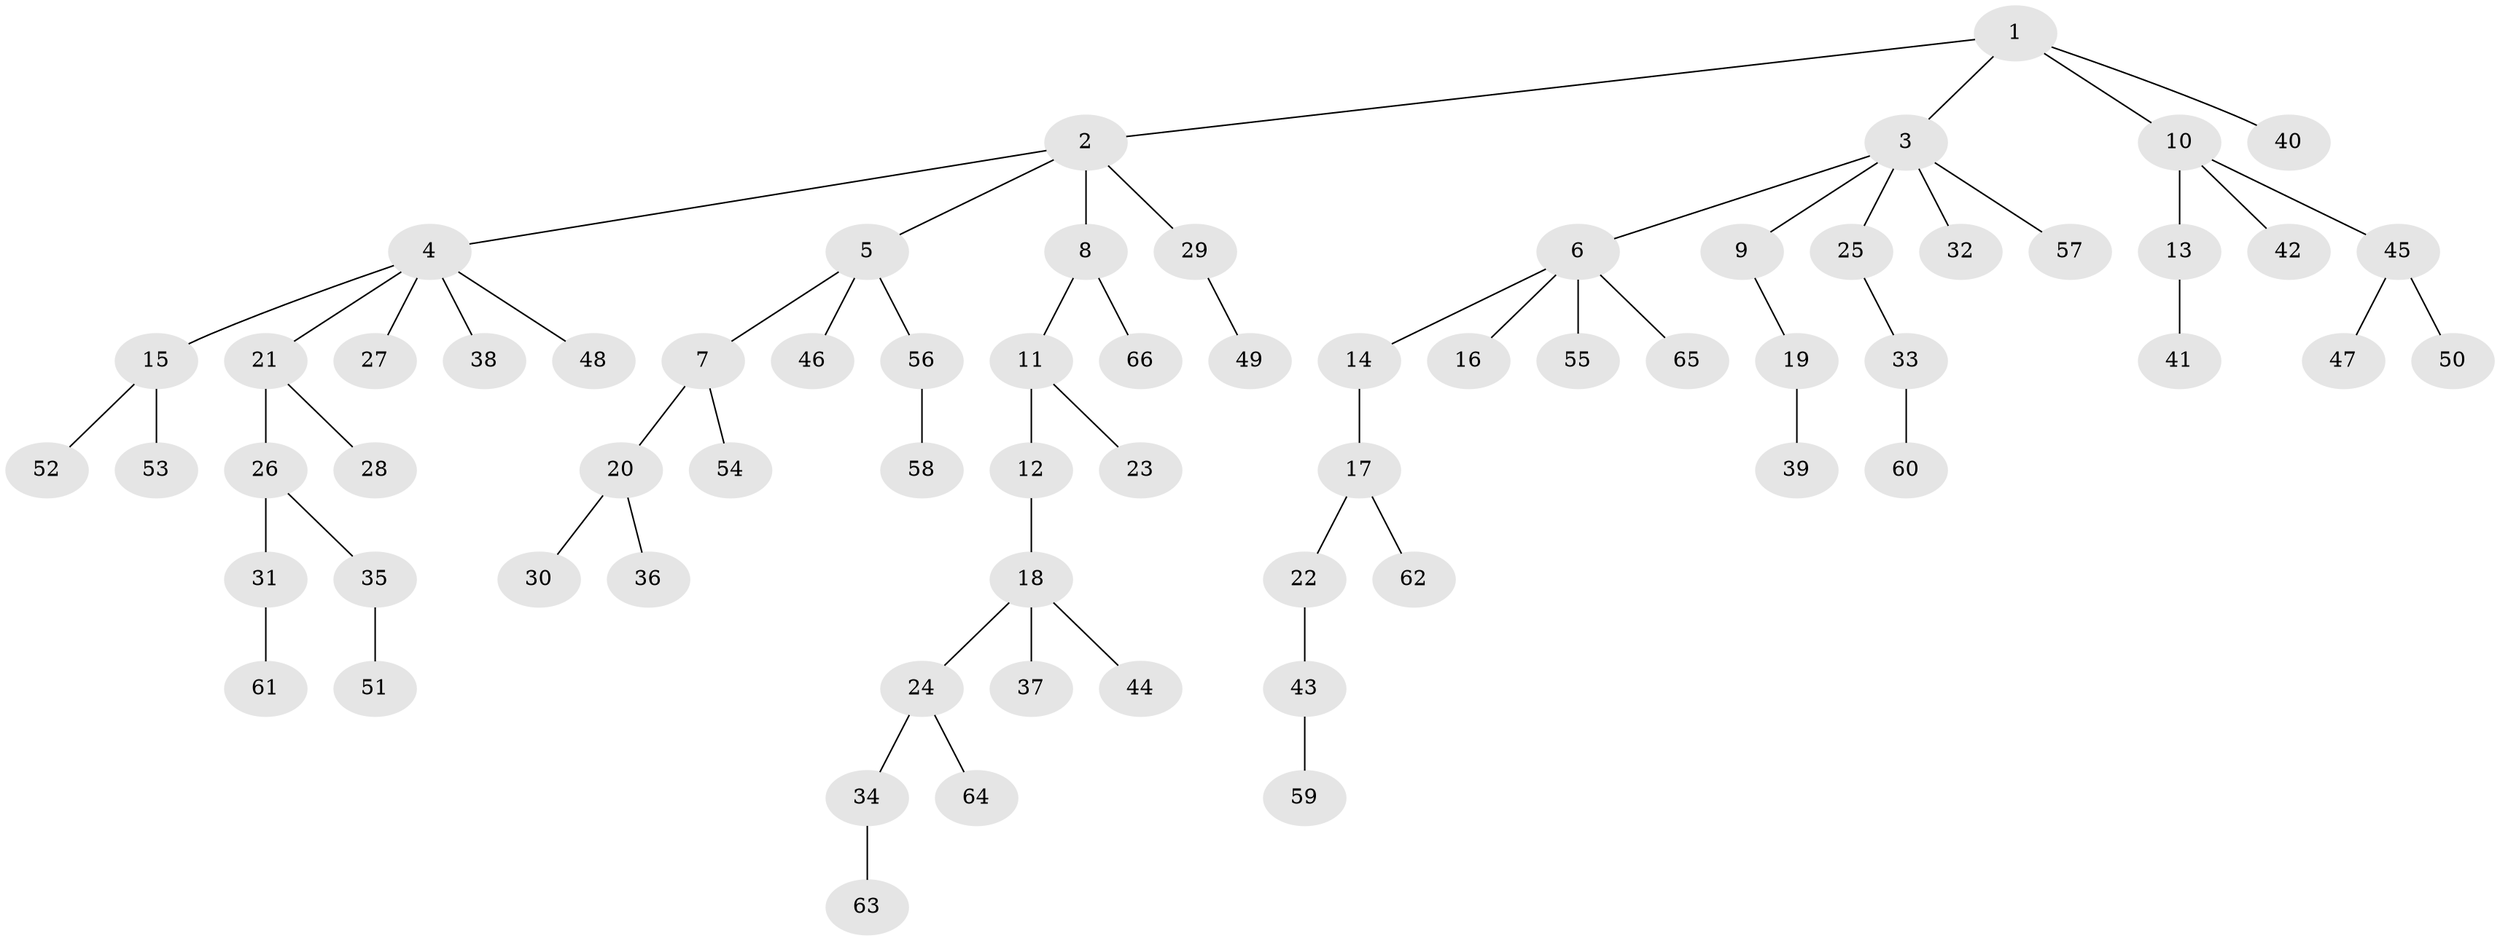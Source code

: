 // Generated by graph-tools (version 1.1) at 2025/11/02/27/25 16:11:25]
// undirected, 66 vertices, 65 edges
graph export_dot {
graph [start="1"]
  node [color=gray90,style=filled];
  1;
  2;
  3;
  4;
  5;
  6;
  7;
  8;
  9;
  10;
  11;
  12;
  13;
  14;
  15;
  16;
  17;
  18;
  19;
  20;
  21;
  22;
  23;
  24;
  25;
  26;
  27;
  28;
  29;
  30;
  31;
  32;
  33;
  34;
  35;
  36;
  37;
  38;
  39;
  40;
  41;
  42;
  43;
  44;
  45;
  46;
  47;
  48;
  49;
  50;
  51;
  52;
  53;
  54;
  55;
  56;
  57;
  58;
  59;
  60;
  61;
  62;
  63;
  64;
  65;
  66;
  1 -- 2;
  1 -- 3;
  1 -- 10;
  1 -- 40;
  2 -- 4;
  2 -- 5;
  2 -- 8;
  2 -- 29;
  3 -- 6;
  3 -- 9;
  3 -- 25;
  3 -- 32;
  3 -- 57;
  4 -- 15;
  4 -- 21;
  4 -- 27;
  4 -- 38;
  4 -- 48;
  5 -- 7;
  5 -- 46;
  5 -- 56;
  6 -- 14;
  6 -- 16;
  6 -- 55;
  6 -- 65;
  7 -- 20;
  7 -- 54;
  8 -- 11;
  8 -- 66;
  9 -- 19;
  10 -- 13;
  10 -- 42;
  10 -- 45;
  11 -- 12;
  11 -- 23;
  12 -- 18;
  13 -- 41;
  14 -- 17;
  15 -- 52;
  15 -- 53;
  17 -- 22;
  17 -- 62;
  18 -- 24;
  18 -- 37;
  18 -- 44;
  19 -- 39;
  20 -- 30;
  20 -- 36;
  21 -- 26;
  21 -- 28;
  22 -- 43;
  24 -- 34;
  24 -- 64;
  25 -- 33;
  26 -- 31;
  26 -- 35;
  29 -- 49;
  31 -- 61;
  33 -- 60;
  34 -- 63;
  35 -- 51;
  43 -- 59;
  45 -- 47;
  45 -- 50;
  56 -- 58;
}
